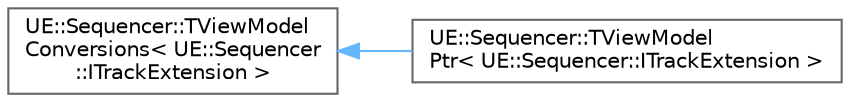 digraph "Graphical Class Hierarchy"
{
 // INTERACTIVE_SVG=YES
 // LATEX_PDF_SIZE
  bgcolor="transparent";
  edge [fontname=Helvetica,fontsize=10,labelfontname=Helvetica,labelfontsize=10];
  node [fontname=Helvetica,fontsize=10,shape=box,height=0.2,width=0.4];
  rankdir="LR";
  Node0 [id="Node000000",label="UE::Sequencer::TViewModel\lConversions\< UE::Sequencer\l::ITrackExtension \>",height=0.2,width=0.4,color="grey40", fillcolor="white", style="filled",URL="$da/d62/structUE_1_1Sequencer_1_1TViewModelConversions.html",tooltip=" "];
  Node0 -> Node1 [id="edge9733_Node000000_Node000001",dir="back",color="steelblue1",style="solid",tooltip=" "];
  Node1 [id="Node000001",label="UE::Sequencer::TViewModel\lPtr\< UE::Sequencer::ITrackExtension \>",height=0.2,width=0.4,color="grey40", fillcolor="white", style="filled",URL="$df/d5a/structUE_1_1Sequencer_1_1TViewModelPtr.html",tooltip=" "];
}
